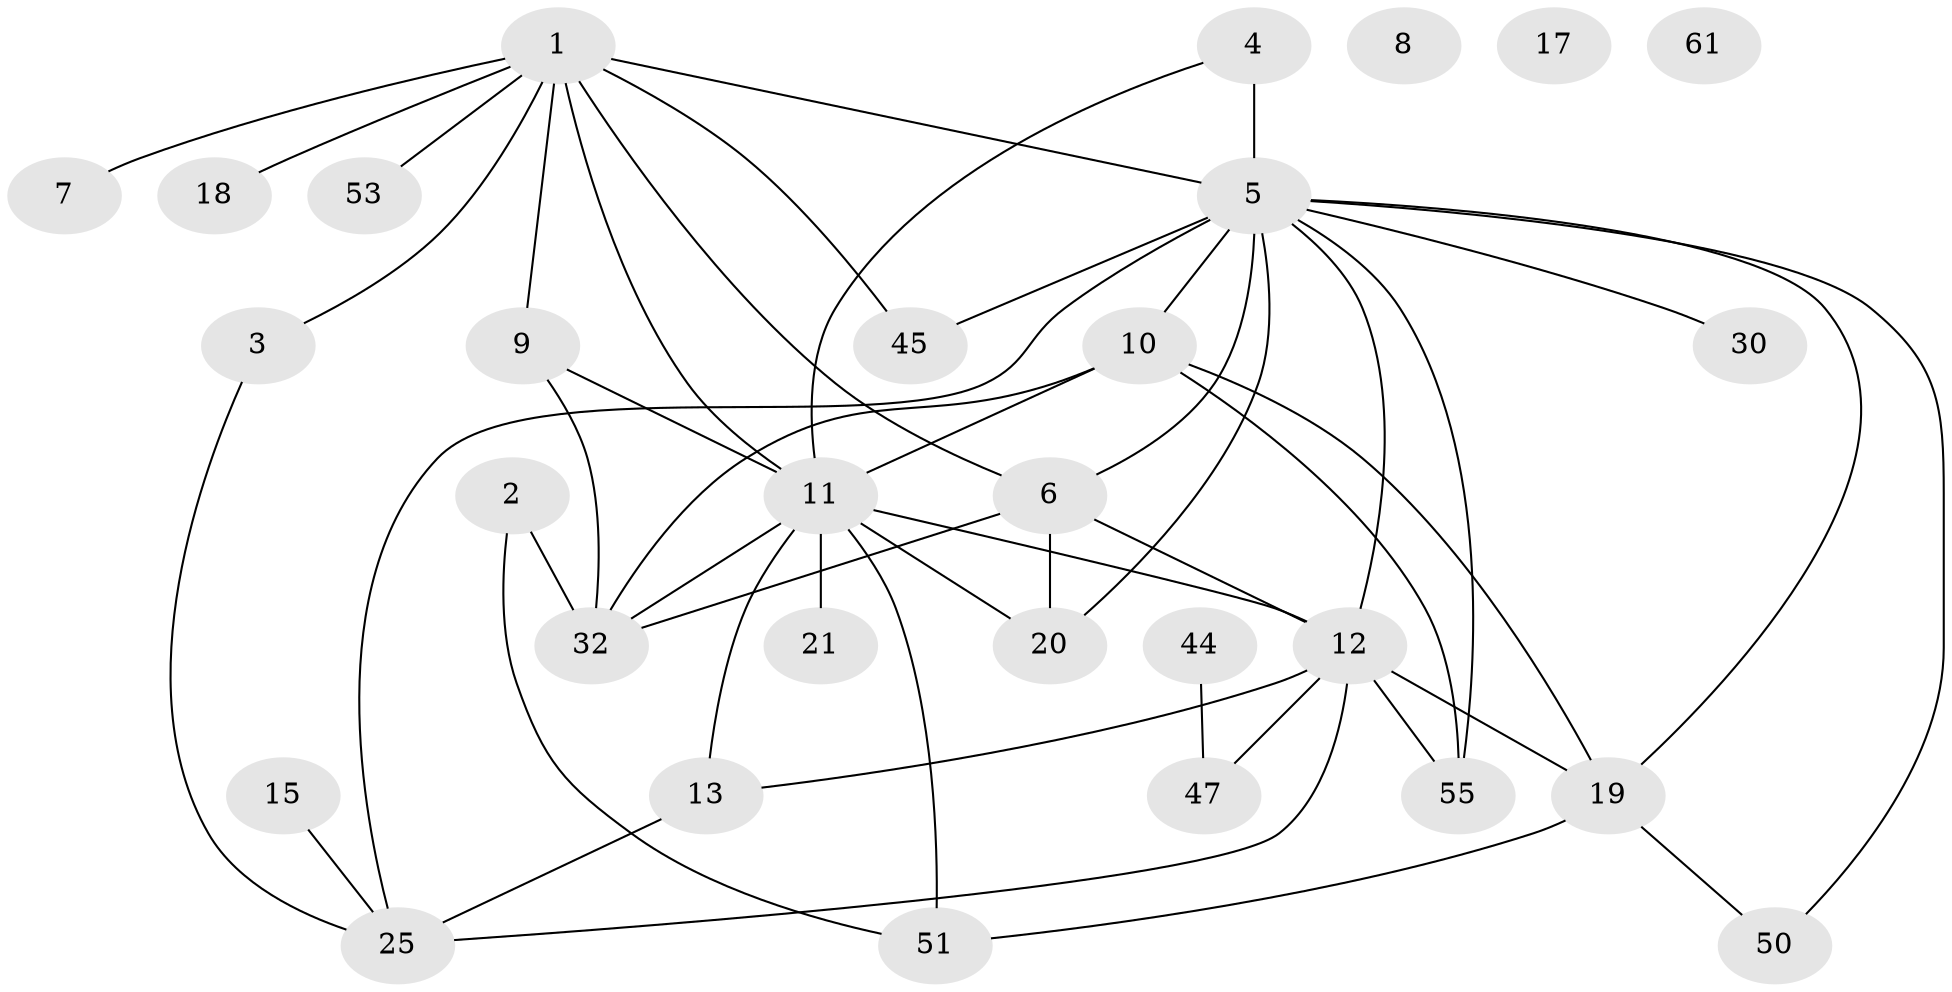 // original degree distribution, {3: 0.2786885245901639, 2: 0.19672131147540983, 1: 0.18032786885245902, 0: 0.04918032786885246, 4: 0.14754098360655737, 5: 0.11475409836065574, 7: 0.01639344262295082, 6: 0.01639344262295082}
// Generated by graph-tools (version 1.1) at 2025/12/03/09/25 04:12:57]
// undirected, 30 vertices, 49 edges
graph export_dot {
graph [start="1"]
  node [color=gray90,style=filled];
  1 [super="+31+24"];
  2;
  3;
  4;
  5 [super="+57+34"];
  6 [super="+58"];
  7;
  8;
  9 [super="+39"];
  10 [super="+14+28"];
  11 [super="+23+59+16+27"];
  12 [super="+22+36+26"];
  13 [super="+42+33"];
  15;
  17;
  18;
  19;
  20;
  21;
  25 [super="+46"];
  30 [super="+43"];
  32 [super="+48"];
  44;
  45;
  47;
  50;
  51;
  53;
  55;
  61;
  1 -- 18 [weight=2];
  1 -- 53;
  1 -- 6;
  1 -- 9 [weight=2];
  1 -- 45;
  1 -- 3;
  1 -- 7;
  1 -- 11;
  1 -- 5;
  2 -- 51;
  2 -- 32;
  3 -- 25;
  4 -- 5 [weight=2];
  4 -- 11;
  5 -- 50;
  5 -- 55;
  5 -- 6;
  5 -- 10 [weight=2];
  5 -- 45;
  5 -- 19;
  5 -- 20;
  5 -- 25;
  5 -- 30;
  5 -- 12;
  6 -- 32;
  6 -- 20;
  6 -- 12;
  9 -- 32;
  9 -- 11;
  10 -- 32;
  10 -- 19;
  10 -- 55;
  10 -- 11;
  11 -- 51;
  11 -- 20;
  11 -- 13 [weight=2];
  11 -- 32;
  11 -- 21;
  11 -- 12;
  12 -- 25;
  12 -- 55;
  12 -- 19;
  12 -- 13;
  12 -- 47;
  13 -- 25;
  15 -- 25;
  19 -- 50;
  19 -- 51;
  44 -- 47;
}
